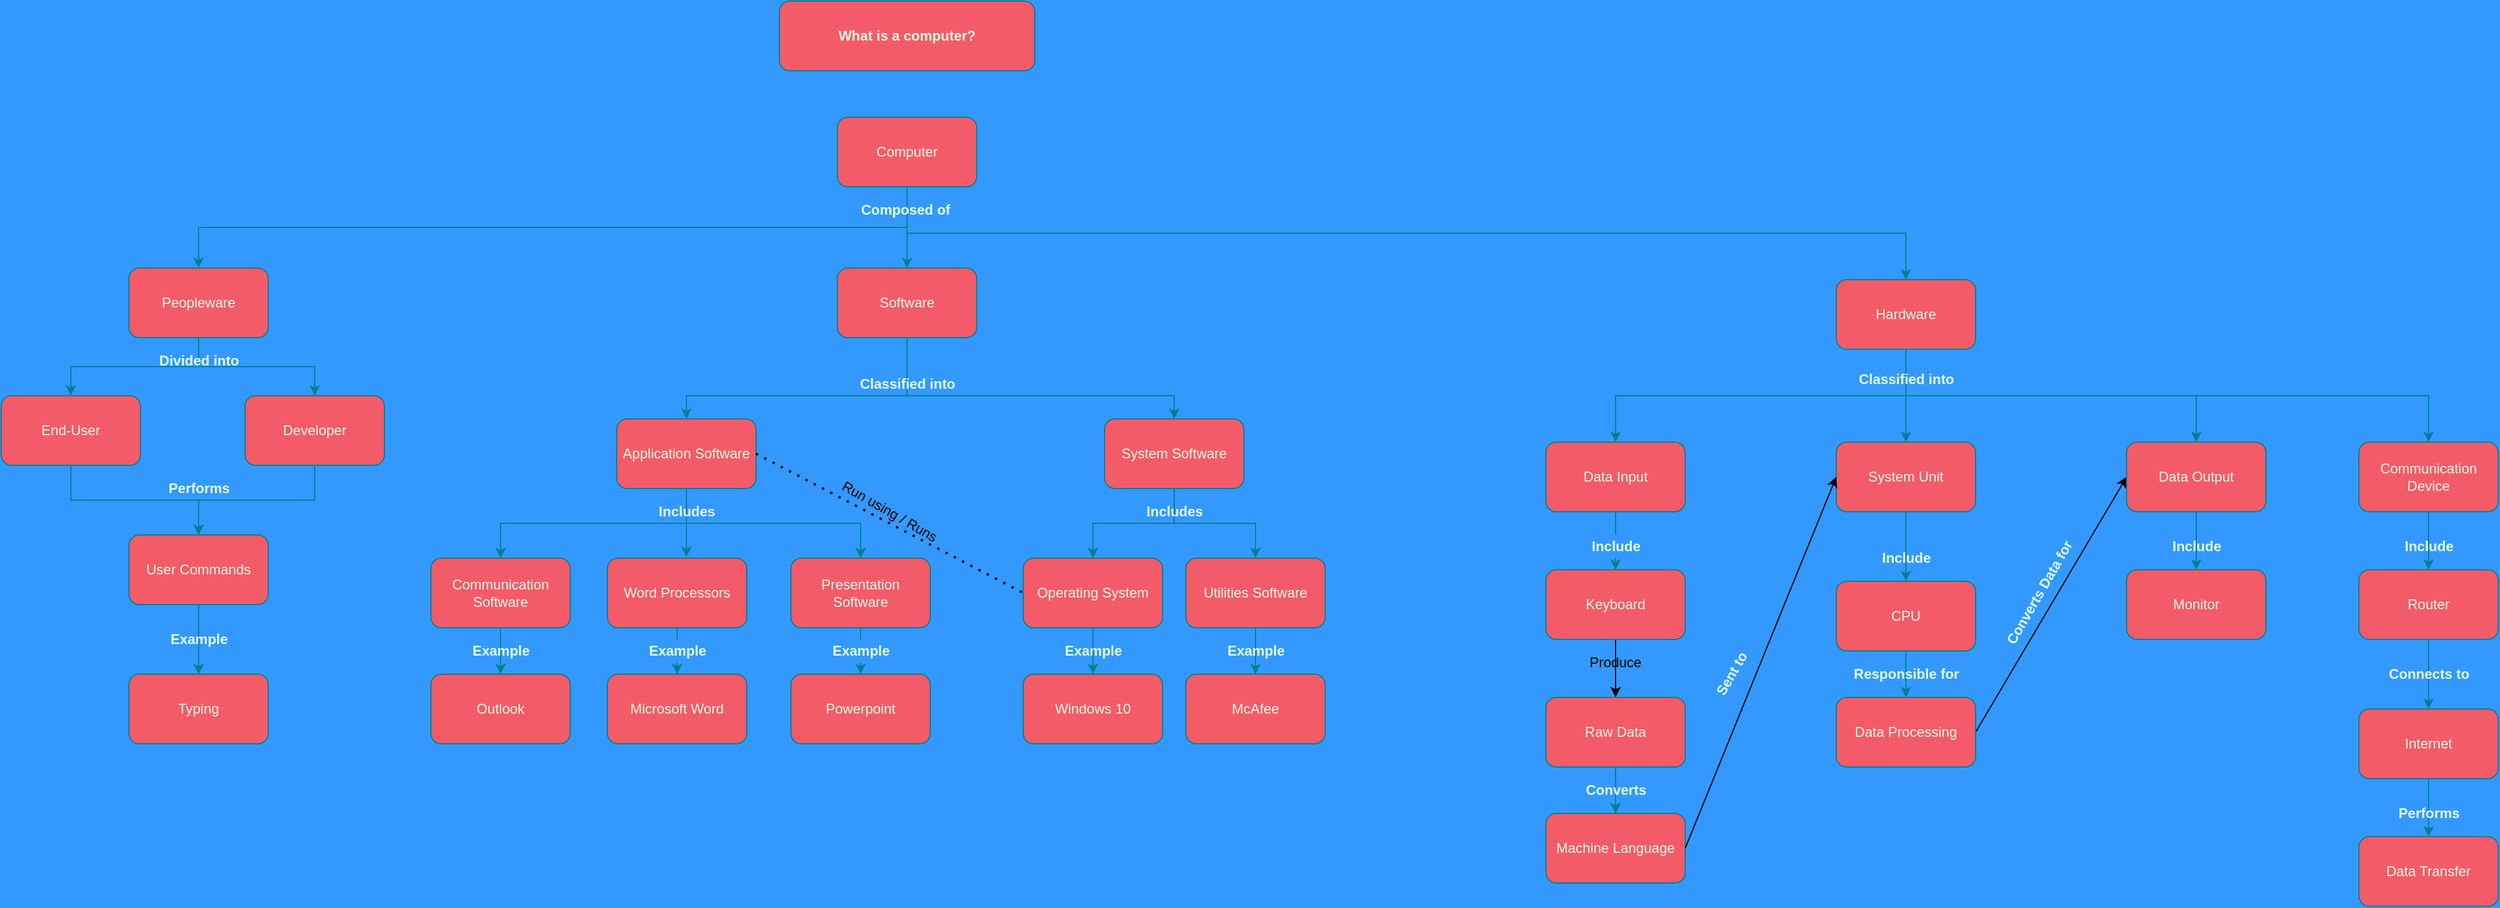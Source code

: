<mxfile version="14.9.3" type="device"><diagram id="wThh0tV-w9qDD7nnyA2w" name="Page-1"><mxGraphModel dx="2272" dy="794" grid="1" gridSize="10" guides="1" tooltips="1" connect="1" arrows="1" fold="1" page="1" pageScale="1" pageWidth="850" pageHeight="1100" background="#3399FF" math="0" shadow="0"><root><mxCell id="0"/><mxCell id="1" parent="0"/><mxCell id="Qtpx9gZCFiK8_zA6iv4I-1" value="&lt;b&gt;What is a computer?&lt;/b&gt;" style="rounded=1;whiteSpace=wrap;html=1;fillColor=#F45B69;strokeColor=#028090;fontColor=#E4FDE1;" parent="1" vertex="1"><mxGeometry x="380" y="10" width="220" height="60" as="geometry"/></mxCell><mxCell id="Qtpx9gZCFiK8_zA6iv4I-109" style="edgeStyle=orthogonalEdgeStyle;rounded=0;orthogonalLoop=1;jettySize=auto;html=1;exitX=0.5;exitY=1;exitDx=0;exitDy=0;strokeColor=#028090;fontColor=#E4FDE1;labelBackgroundColor=#114B5F;" parent="1" source="Qtpx9gZCFiK8_zA6iv4I-4" target="Qtpx9gZCFiK8_zA6iv4I-107" edge="1"><mxGeometry relative="1" as="geometry"/></mxCell><mxCell id="Qtpx9gZCFiK8_zA6iv4I-110" style="edgeStyle=orthogonalEdgeStyle;rounded=0;orthogonalLoop=1;jettySize=auto;html=1;exitX=0.5;exitY=1;exitDx=0;exitDy=0;entryX=0.5;entryY=0;entryDx=0;entryDy=0;strokeColor=#028090;fontColor=#E4FDE1;labelBackgroundColor=#114B5F;" parent="1" source="Qtpx9gZCFiK8_zA6iv4I-4" target="Qtpx9gZCFiK8_zA6iv4I-52" edge="1"><mxGeometry relative="1" as="geometry"/></mxCell><mxCell id="Qtpx9gZCFiK8_zA6iv4I-111" style="edgeStyle=orthogonalEdgeStyle;rounded=0;orthogonalLoop=1;jettySize=auto;html=1;exitX=0.5;exitY=1;exitDx=0;exitDy=0;entryX=0.5;entryY=0;entryDx=0;entryDy=0;strokeColor=#028090;fontColor=#E4FDE1;labelBackgroundColor=#114B5F;" parent="1" source="Qtpx9gZCFiK8_zA6iv4I-4" target="Qtpx9gZCFiK8_zA6iv4I-53" edge="1"><mxGeometry relative="1" as="geometry"/></mxCell><mxCell id="Qtpx9gZCFiK8_zA6iv4I-146" style="edgeStyle=orthogonalEdgeStyle;rounded=0;orthogonalLoop=1;jettySize=auto;html=1;exitX=0.5;exitY=1;exitDx=0;exitDy=0;strokeColor=#028090;fontColor=#E4FDE1;labelBackgroundColor=#114B5F;" parent="1" source="Qtpx9gZCFiK8_zA6iv4I-4" target="Qtpx9gZCFiK8_zA6iv4I-22" edge="1"><mxGeometry relative="1" as="geometry"/></mxCell><mxCell id="Qtpx9gZCFiK8_zA6iv4I-4" value="Hardware" style="rounded=1;whiteSpace=wrap;html=1;fillColor=#F45B69;strokeColor=#028090;fontColor=#E4FDE1;" parent="1" vertex="1"><mxGeometry x="1290" y="250" width="120" height="60" as="geometry"/></mxCell><mxCell id="Qtpx9gZCFiK8_zA6iv4I-13" value="Monitor" style="rounded=1;whiteSpace=wrap;html=1;fillColor=#F45B69;strokeColor=#028090;fontColor=#E4FDE1;" parent="1" vertex="1"><mxGeometry x="1540" y="500" width="120" height="60" as="geometry"/></mxCell><mxCell id="2JPIk97YgpKoVoSDRqYb-6" style="edgeStyle=orthogonalEdgeStyle;rounded=0;orthogonalLoop=1;jettySize=auto;html=1;exitX=0.5;exitY=1;exitDx=0;exitDy=0;strokeColor=#000000;" edge="1" parent="1" source="Qtpx9gZCFiK8_zA6iv4I-21" target="Qtpx9gZCFiK8_zA6iv4I-29"><mxGeometry relative="1" as="geometry"/></mxCell><mxCell id="Qtpx9gZCFiK8_zA6iv4I-21" value="Keyboard" style="rounded=1;whiteSpace=wrap;html=1;fillColor=#F45B69;strokeColor=#028090;fontColor=#E4FDE1;" parent="1" vertex="1"><mxGeometry x="1040" y="500" width="120" height="60" as="geometry"/></mxCell><mxCell id="Qtpx9gZCFiK8_zA6iv4I-148" style="edgeStyle=orthogonalEdgeStyle;rounded=0;orthogonalLoop=1;jettySize=auto;html=1;exitX=0.5;exitY=1;exitDx=0;exitDy=0;entryX=0.5;entryY=0;entryDx=0;entryDy=0;strokeColor=#028090;fontColor=#E4FDE1;labelBackgroundColor=#114B5F;" parent="1" source="Qtpx9gZCFiK8_zA6iv4I-22" target="Qtpx9gZCFiK8_zA6iv4I-147" edge="1"><mxGeometry relative="1" as="geometry"/></mxCell><mxCell id="Qtpx9gZCFiK8_zA6iv4I-22" value="Communication Device" style="rounded=1;whiteSpace=wrap;html=1;fillColor=#F45B69;strokeColor=#028090;fontColor=#E4FDE1;" parent="1" vertex="1"><mxGeometry x="1740" y="390" width="120" height="60" as="geometry"/></mxCell><mxCell id="Qtpx9gZCFiK8_zA6iv4I-81" style="edgeStyle=orthogonalEdgeStyle;rounded=0;orthogonalLoop=1;jettySize=auto;html=1;exitX=0.5;exitY=1;exitDx=0;exitDy=0;entryX=0.5;entryY=0;entryDx=0;entryDy=0;strokeColor=#028090;fontColor=#E4FDE1;labelBackgroundColor=#114B5F;" parent="1" source="Qtpx9gZCFiK8_zA6iv4I-23" target="Qtpx9gZCFiK8_zA6iv4I-24" edge="1"><mxGeometry relative="1" as="geometry"/></mxCell><mxCell id="Qtpx9gZCFiK8_zA6iv4I-88" style="edgeStyle=orthogonalEdgeStyle;rounded=0;orthogonalLoop=1;jettySize=auto;html=1;exitX=0.5;exitY=1;exitDx=0;exitDy=0;entryX=0.567;entryY=-0.017;entryDx=0;entryDy=0;entryPerimeter=0;strokeColor=#028090;fontColor=#E4FDE1;labelBackgroundColor=#114B5F;" parent="1" source="Qtpx9gZCFiK8_zA6iv4I-23" target="Qtpx9gZCFiK8_zA6iv4I-34" edge="1"><mxGeometry relative="1" as="geometry"/></mxCell><mxCell id="Qtpx9gZCFiK8_zA6iv4I-89" style="edgeStyle=orthogonalEdgeStyle;rounded=0;orthogonalLoop=1;jettySize=auto;html=1;exitX=0.5;exitY=1;exitDx=0;exitDy=0;entryX=0.5;entryY=0;entryDx=0;entryDy=0;strokeColor=#028090;fontColor=#E4FDE1;labelBackgroundColor=#114B5F;" parent="1" source="Qtpx9gZCFiK8_zA6iv4I-23" target="Qtpx9gZCFiK8_zA6iv4I-33" edge="1"><mxGeometry relative="1" as="geometry"/></mxCell><mxCell id="Qtpx9gZCFiK8_zA6iv4I-23" value="Application Software" style="rounded=1;whiteSpace=wrap;html=1;fillColor=#F45B69;strokeColor=#028090;fontColor=#E4FDE1;" parent="1" vertex="1"><mxGeometry x="240" y="370" width="120" height="60" as="geometry"/></mxCell><mxCell id="Qtpx9gZCFiK8_zA6iv4I-90" style="edgeStyle=orthogonalEdgeStyle;rounded=0;orthogonalLoop=1;jettySize=auto;html=1;exitX=0.5;exitY=1;exitDx=0;exitDy=0;entryX=0.5;entryY=0;entryDx=0;entryDy=0;strokeColor=#028090;fontColor=#E4FDE1;labelBackgroundColor=#114B5F;" parent="1" source="Qtpx9gZCFiK8_zA6iv4I-24" target="Qtpx9gZCFiK8_zA6iv4I-32" edge="1"><mxGeometry relative="1" as="geometry"/></mxCell><mxCell id="Qtpx9gZCFiK8_zA6iv4I-24" value="Communication Software" style="rounded=1;whiteSpace=wrap;html=1;fillColor=#F45B69;strokeColor=#028090;fontColor=#E4FDE1;" parent="1" vertex="1"><mxGeometry x="80" y="490" width="120" height="60" as="geometry"/></mxCell><mxCell id="Qtpx9gZCFiK8_zA6iv4I-121" style="edgeStyle=orthogonalEdgeStyle;rounded=0;orthogonalLoop=1;jettySize=auto;html=1;exitX=0.5;exitY=1;exitDx=0;exitDy=0;entryX=0.5;entryY=0;entryDx=0;entryDy=0;strokeColor=#028090;fontColor=#E4FDE1;labelBackgroundColor=#114B5F;" parent="1" source="Qtpx9gZCFiK8_zA6iv4I-29" target="Qtpx9gZCFiK8_zA6iv4I-30" edge="1"><mxGeometry relative="1" as="geometry"/></mxCell><mxCell id="Qtpx9gZCFiK8_zA6iv4I-123" value="" style="edgeStyle=orthogonalEdgeStyle;rounded=0;orthogonalLoop=1;jettySize=auto;html=1;strokeColor=#028090;fontColor=#E4FDE1;labelBackgroundColor=#114B5F;" parent="1" source="Qtpx9gZCFiK8_zA6iv4I-29" target="Qtpx9gZCFiK8_zA6iv4I-30" edge="1"><mxGeometry relative="1" as="geometry"/></mxCell><mxCell id="Qtpx9gZCFiK8_zA6iv4I-29" value="Raw Data" style="rounded=1;whiteSpace=wrap;html=1;fillColor=#F45B69;strokeColor=#028090;fontColor=#E4FDE1;" parent="1" vertex="1"><mxGeometry x="1040" y="610" width="120" height="60" as="geometry"/></mxCell><mxCell id="Qtpx9gZCFiK8_zA6iv4I-30" value="Machine Language" style="rounded=1;whiteSpace=wrap;html=1;fillColor=#F45B69;strokeColor=#028090;fontColor=#E4FDE1;" parent="1" vertex="1"><mxGeometry x="1040" y="710" width="120" height="60" as="geometry"/></mxCell><mxCell id="Qtpx9gZCFiK8_zA6iv4I-73" style="edgeStyle=orthogonalEdgeStyle;rounded=0;orthogonalLoop=1;jettySize=auto;html=1;exitX=0.5;exitY=1;exitDx=0;exitDy=0;entryX=0.5;entryY=0;entryDx=0;entryDy=0;strokeColor=#028090;fontColor=#E4FDE1;labelBackgroundColor=#114B5F;" parent="1" source="Qtpx9gZCFiK8_zA6iv4I-31" target="Qtpx9gZCFiK8_zA6iv4I-72" edge="1"><mxGeometry relative="1" as="geometry"/></mxCell><mxCell id="Qtpx9gZCFiK8_zA6iv4I-31" value="User Commands" style="rounded=1;whiteSpace=wrap;html=1;fillColor=#F45B69;strokeColor=#028090;fontColor=#E4FDE1;" parent="1" vertex="1"><mxGeometry x="-180" y="470" width="120" height="60" as="geometry"/></mxCell><mxCell id="Qtpx9gZCFiK8_zA6iv4I-32" value="Outlook" style="rounded=1;whiteSpace=wrap;html=1;fillColor=#F45B69;strokeColor=#028090;fontColor=#E4FDE1;" parent="1" vertex="1"><mxGeometry x="80" y="590" width="120" height="60" as="geometry"/></mxCell><mxCell id="Qtpx9gZCFiK8_zA6iv4I-93" style="edgeStyle=orthogonalEdgeStyle;rounded=0;orthogonalLoop=1;jettySize=auto;html=1;exitX=0.5;exitY=1;exitDx=0;exitDy=0;entryX=0.5;entryY=0;entryDx=0;entryDy=0;startArrow=none;strokeColor=#028090;fontColor=#E4FDE1;labelBackgroundColor=#114B5F;" parent="1" source="Qtpx9gZCFiK8_zA6iv4I-98" target="Qtpx9gZCFiK8_zA6iv4I-92" edge="1"><mxGeometry relative="1" as="geometry"/></mxCell><mxCell id="Qtpx9gZCFiK8_zA6iv4I-33" value="Presentation Software" style="rounded=1;whiteSpace=wrap;html=1;fillColor=#F45B69;strokeColor=#028090;fontColor=#E4FDE1;" parent="1" vertex="1"><mxGeometry x="390" y="490" width="120" height="60" as="geometry"/></mxCell><mxCell id="Qtpx9gZCFiK8_zA6iv4I-94" style="edgeStyle=orthogonalEdgeStyle;rounded=0;orthogonalLoop=1;jettySize=auto;html=1;exitX=0.5;exitY=1;exitDx=0;exitDy=0;entryX=0.5;entryY=0;entryDx=0;entryDy=0;startArrow=none;strokeColor=#028090;fontColor=#E4FDE1;labelBackgroundColor=#114B5F;" parent="1" source="Qtpx9gZCFiK8_zA6iv4I-96" target="Qtpx9gZCFiK8_zA6iv4I-91" edge="1"><mxGeometry relative="1" as="geometry"/></mxCell><mxCell id="Qtpx9gZCFiK8_zA6iv4I-34" value="Word Processors" style="rounded=1;whiteSpace=wrap;html=1;fillColor=#F45B69;strokeColor=#028090;fontColor=#E4FDE1;" parent="1" vertex="1"><mxGeometry x="232" y="490" width="120" height="60" as="geometry"/></mxCell><mxCell id="Qtpx9gZCFiK8_zA6iv4I-154" style="edgeStyle=orthogonalEdgeStyle;rounded=0;orthogonalLoop=1;jettySize=auto;html=1;exitX=0.5;exitY=1;exitDx=0;exitDy=0;entryX=0.5;entryY=0;entryDx=0;entryDy=0;strokeColor=#028090;fontColor=#E4FDE1;labelBackgroundColor=#114B5F;" parent="1" source="Qtpx9gZCFiK8_zA6iv4I-35" target="Qtpx9gZCFiK8_zA6iv4I-44" edge="1"><mxGeometry relative="1" as="geometry"/></mxCell><mxCell id="Qtpx9gZCFiK8_zA6iv4I-35" value="Internet" style="rounded=1;whiteSpace=wrap;html=1;fillColor=#F45B69;strokeColor=#028090;fontColor=#E4FDE1;" parent="1" vertex="1"><mxGeometry x="1740" y="620" width="120" height="60" as="geometry"/></mxCell><mxCell id="Qtpx9gZCFiK8_zA6iv4I-63" style="edgeStyle=orthogonalEdgeStyle;rounded=0;orthogonalLoop=1;jettySize=auto;html=1;exitX=0.5;exitY=1;exitDx=0;exitDy=0;entryX=0.5;entryY=0;entryDx=0;entryDy=0;strokeColor=#028090;fontColor=#E4FDE1;labelBackgroundColor=#114B5F;" parent="1" source="Qtpx9gZCFiK8_zA6iv4I-37" target="Qtpx9gZCFiK8_zA6iv4I-41" edge="1"><mxGeometry relative="1" as="geometry"/></mxCell><mxCell id="Qtpx9gZCFiK8_zA6iv4I-65" style="edgeStyle=orthogonalEdgeStyle;rounded=0;orthogonalLoop=1;jettySize=auto;html=1;exitX=0.5;exitY=1;exitDx=0;exitDy=0;strokeColor=#028090;fontColor=#E4FDE1;labelBackgroundColor=#114B5F;" parent="1" source="Qtpx9gZCFiK8_zA6iv4I-37" target="Qtpx9gZCFiK8_zA6iv4I-64" edge="1"><mxGeometry relative="1" as="geometry"/></mxCell><mxCell id="Qtpx9gZCFiK8_zA6iv4I-37" value="Peopleware" style="rounded=1;whiteSpace=wrap;html=1;fillColor=#F45B69;strokeColor=#028090;fontColor=#E4FDE1;" parent="1" vertex="1"><mxGeometry x="-180" y="240" width="120" height="60" as="geometry"/></mxCell><mxCell id="Qtpx9gZCFiK8_zA6iv4I-76" style="edgeStyle=orthogonalEdgeStyle;rounded=0;orthogonalLoop=1;jettySize=auto;html=1;exitX=0.5;exitY=1;exitDx=0;exitDy=0;strokeColor=#028090;fontColor=#E4FDE1;labelBackgroundColor=#114B5F;" parent="1" source="Qtpx9gZCFiK8_zA6iv4I-39" target="Qtpx9gZCFiK8_zA6iv4I-71" edge="1"><mxGeometry relative="1" as="geometry"><Array as="points"><mxPoint x="490" y="350"/><mxPoint x="720" y="350"/></Array></mxGeometry></mxCell><mxCell id="Qtpx9gZCFiK8_zA6iv4I-87" style="edgeStyle=orthogonalEdgeStyle;rounded=0;orthogonalLoop=1;jettySize=auto;html=1;exitX=0.5;exitY=1;exitDx=0;exitDy=0;strokeColor=#028090;fontColor=#E4FDE1;labelBackgroundColor=#114B5F;" parent="1" source="Qtpx9gZCFiK8_zA6iv4I-39" target="Qtpx9gZCFiK8_zA6iv4I-23" edge="1"><mxGeometry relative="1" as="geometry"><Array as="points"><mxPoint x="490" y="350"/><mxPoint x="300" y="350"/></Array></mxGeometry></mxCell><mxCell id="Qtpx9gZCFiK8_zA6iv4I-39" value="Software" style="rounded=1;whiteSpace=wrap;html=1;fillColor=#F45B69;strokeColor=#028090;fontColor=#E4FDE1;" parent="1" vertex="1"><mxGeometry x="430" y="240" width="120" height="60" as="geometry"/></mxCell><mxCell id="Qtpx9gZCFiK8_zA6iv4I-101" style="edgeStyle=orthogonalEdgeStyle;rounded=0;orthogonalLoop=1;jettySize=auto;html=1;exitX=0.5;exitY=1;exitDx=0;exitDy=0;entryX=0.5;entryY=0;entryDx=0;entryDy=0;strokeColor=#028090;fontColor=#E4FDE1;labelBackgroundColor=#114B5F;" parent="1" source="Qtpx9gZCFiK8_zA6iv4I-40" target="Qtpx9gZCFiK8_zA6iv4I-100" edge="1"><mxGeometry relative="1" as="geometry"/></mxCell><mxCell id="Qtpx9gZCFiK8_zA6iv4I-40" value="Operating System" style="rounded=1;whiteSpace=wrap;html=1;fillColor=#F45B69;strokeColor=#028090;fontColor=#E4FDE1;" parent="1" vertex="1"><mxGeometry x="590" y="490" width="120" height="60" as="geometry"/></mxCell><mxCell id="Qtpx9gZCFiK8_zA6iv4I-69" style="edgeStyle=orthogonalEdgeStyle;rounded=0;orthogonalLoop=1;jettySize=auto;html=1;exitX=0.5;exitY=1;exitDx=0;exitDy=0;entryX=0.5;entryY=0;entryDx=0;entryDy=0;strokeColor=#028090;fontColor=#E4FDE1;labelBackgroundColor=#114B5F;" parent="1" source="Qtpx9gZCFiK8_zA6iv4I-41" target="Qtpx9gZCFiK8_zA6iv4I-31" edge="1"><mxGeometry relative="1" as="geometry"/></mxCell><mxCell id="Qtpx9gZCFiK8_zA6iv4I-41" value="End-User" style="rounded=1;whiteSpace=wrap;html=1;fillColor=#F45B69;strokeColor=#028090;fontColor=#E4FDE1;" parent="1" vertex="1"><mxGeometry x="-290" y="350" width="120" height="60" as="geometry"/></mxCell><mxCell id="Qtpx9gZCFiK8_zA6iv4I-44" value="Data Transfer" style="rounded=1;whiteSpace=wrap;html=1;fillColor=#F45B69;strokeColor=#028090;fontColor=#E4FDE1;" parent="1" vertex="1"><mxGeometry x="1740" y="730" width="120" height="60" as="geometry"/></mxCell><mxCell id="2JPIk97YgpKoVoSDRqYb-9" style="rounded=0;orthogonalLoop=1;jettySize=auto;html=1;exitX=1;exitY=0.5;exitDx=0;exitDy=0;entryX=0;entryY=0.5;entryDx=0;entryDy=0;strokeColor=#000000;" edge="1" parent="1" source="Qtpx9gZCFiK8_zA6iv4I-45" target="Qtpx9gZCFiK8_zA6iv4I-53"><mxGeometry relative="1" as="geometry"/></mxCell><mxCell id="Qtpx9gZCFiK8_zA6iv4I-45" value="Data Processing" style="rounded=1;whiteSpace=wrap;html=1;fillColor=#F45B69;strokeColor=#028090;fontColor=#E4FDE1;" parent="1" vertex="1"><mxGeometry x="1290" y="610" width="120" height="60" as="geometry"/></mxCell><mxCell id="Qtpx9gZCFiK8_zA6iv4I-56" style="edgeStyle=orthogonalEdgeStyle;rounded=0;orthogonalLoop=1;jettySize=auto;html=1;exitX=0.5;exitY=1;exitDx=0;exitDy=0;entryX=0.5;entryY=0;entryDx=0;entryDy=0;strokeColor=#028090;fontColor=#E4FDE1;labelBackgroundColor=#114B5F;" parent="1" source="Qtpx9gZCFiK8_zA6iv4I-51" target="Qtpx9gZCFiK8_zA6iv4I-37" edge="1"><mxGeometry relative="1" as="geometry"/></mxCell><mxCell id="Qtpx9gZCFiK8_zA6iv4I-59" style="edgeStyle=orthogonalEdgeStyle;rounded=0;orthogonalLoop=1;jettySize=auto;html=1;exitX=0.5;exitY=1;exitDx=0;exitDy=0;entryX=0.5;entryY=0;entryDx=0;entryDy=0;strokeColor=#028090;fontColor=#E4FDE1;labelBackgroundColor=#114B5F;" parent="1" source="Qtpx9gZCFiK8_zA6iv4I-51" target="Qtpx9gZCFiK8_zA6iv4I-39" edge="1"><mxGeometry relative="1" as="geometry"/></mxCell><mxCell id="Qtpx9gZCFiK8_zA6iv4I-60" style="edgeStyle=orthogonalEdgeStyle;rounded=0;orthogonalLoop=1;jettySize=auto;html=1;exitX=0.5;exitY=1;exitDx=0;exitDy=0;strokeColor=#028090;fontColor=#E4FDE1;labelBackgroundColor=#114B5F;" parent="1" source="Qtpx9gZCFiK8_zA6iv4I-51" target="Qtpx9gZCFiK8_zA6iv4I-4" edge="1"><mxGeometry relative="1" as="geometry"><Array as="points"><mxPoint x="490" y="210"/><mxPoint x="1350" y="210"/></Array></mxGeometry></mxCell><mxCell id="Qtpx9gZCFiK8_zA6iv4I-51" value="Computer" style="rounded=1;whiteSpace=wrap;html=1;fillColor=#F45B69;strokeColor=#028090;fontColor=#E4FDE1;" parent="1" vertex="1"><mxGeometry x="430" y="110" width="120" height="60" as="geometry"/></mxCell><mxCell id="Qtpx9gZCFiK8_zA6iv4I-116" style="edgeStyle=orthogonalEdgeStyle;rounded=0;orthogonalLoop=1;jettySize=auto;html=1;exitX=0.5;exitY=1;exitDx=0;exitDy=0;entryX=0.5;entryY=0;entryDx=0;entryDy=0;startArrow=none;strokeColor=#028090;fontColor=#E4FDE1;labelBackgroundColor=#114B5F;" parent="1" source="Qtpx9gZCFiK8_zA6iv4I-127" target="Qtpx9gZCFiK8_zA6iv4I-21" edge="1"><mxGeometry relative="1" as="geometry"/></mxCell><mxCell id="Qtpx9gZCFiK8_zA6iv4I-52" value="Data Input" style="rounded=1;whiteSpace=wrap;html=1;fillColor=#F45B69;strokeColor=#028090;fontColor=#E4FDE1;" parent="1" vertex="1"><mxGeometry x="1040" y="390" width="120" height="60" as="geometry"/></mxCell><mxCell id="Qtpx9gZCFiK8_zA6iv4I-117" style="edgeStyle=orthogonalEdgeStyle;rounded=0;orthogonalLoop=1;jettySize=auto;html=1;exitX=0.5;exitY=1;exitDx=0;exitDy=0;entryX=0.5;entryY=0;entryDx=0;entryDy=0;strokeColor=#028090;fontColor=#E4FDE1;labelBackgroundColor=#114B5F;" parent="1" source="Qtpx9gZCFiK8_zA6iv4I-53" target="Qtpx9gZCFiK8_zA6iv4I-13" edge="1"><mxGeometry relative="1" as="geometry"/></mxCell><mxCell id="Qtpx9gZCFiK8_zA6iv4I-53" value="Data Output" style="rounded=1;whiteSpace=wrap;html=1;fillColor=#F45B69;strokeColor=#028090;fontColor=#E4FDE1;" parent="1" vertex="1"><mxGeometry x="1540" y="390" width="120" height="60" as="geometry"/></mxCell><mxCell id="Qtpx9gZCFiK8_zA6iv4I-61" value="&lt;b&gt;Composed of&amp;nbsp;&lt;/b&gt;" style="text;html=1;align=center;verticalAlign=middle;resizable=0;points=[];autosize=1;strokeColor=none;fontColor=#E4FDE1;" parent="1" vertex="1"><mxGeometry x="440" y="180" width="100" height="20" as="geometry"/></mxCell><mxCell id="Qtpx9gZCFiK8_zA6iv4I-68" style="edgeStyle=orthogonalEdgeStyle;rounded=0;orthogonalLoop=1;jettySize=auto;html=1;exitX=0.5;exitY=1;exitDx=0;exitDy=0;entryX=0.5;entryY=0;entryDx=0;entryDy=0;strokeColor=#028090;fontColor=#E4FDE1;labelBackgroundColor=#114B5F;" parent="1" source="Qtpx9gZCFiK8_zA6iv4I-64" target="Qtpx9gZCFiK8_zA6iv4I-31" edge="1"><mxGeometry relative="1" as="geometry"/></mxCell><mxCell id="Qtpx9gZCFiK8_zA6iv4I-64" value="Developer" style="rounded=1;whiteSpace=wrap;html=1;fillColor=#F45B69;strokeColor=#028090;fontColor=#E4FDE1;" parent="1" vertex="1"><mxGeometry x="-80" y="350" width="120" height="60" as="geometry"/></mxCell><mxCell id="Qtpx9gZCFiK8_zA6iv4I-66" value="&lt;b&gt;Divided into&lt;/b&gt;" style="text;html=1;align=center;verticalAlign=middle;resizable=0;points=[];autosize=1;strokeColor=none;fontColor=#E4FDE1;" parent="1" vertex="1"><mxGeometry x="-160" y="310" width="80" height="20" as="geometry"/></mxCell><mxCell id="Qtpx9gZCFiK8_zA6iv4I-70" value="&lt;b&gt;Performs&lt;/b&gt;" style="text;html=1;align=center;verticalAlign=middle;resizable=0;points=[];autosize=1;strokeColor=none;fontColor=#E4FDE1;" parent="1" vertex="1"><mxGeometry x="-155" y="420" width="70" height="20" as="geometry"/></mxCell><mxCell id="Qtpx9gZCFiK8_zA6iv4I-78" value="" style="edgeStyle=orthogonalEdgeStyle;rounded=0;orthogonalLoop=1;jettySize=auto;html=1;strokeColor=#028090;fontColor=#E4FDE1;labelBackgroundColor=#114B5F;" parent="1" source="Qtpx9gZCFiK8_zA6iv4I-71" target="Qtpx9gZCFiK8_zA6iv4I-40" edge="1"><mxGeometry relative="1" as="geometry"/></mxCell><mxCell id="Qtpx9gZCFiK8_zA6iv4I-84" style="edgeStyle=orthogonalEdgeStyle;rounded=0;orthogonalLoop=1;jettySize=auto;html=1;exitX=0.5;exitY=1;exitDx=0;exitDy=0;entryX=0.5;entryY=0;entryDx=0;entryDy=0;strokeColor=#028090;fontColor=#E4FDE1;labelBackgroundColor=#114B5F;" parent="1" source="Qtpx9gZCFiK8_zA6iv4I-71" target="Qtpx9gZCFiK8_zA6iv4I-83" edge="1"><mxGeometry relative="1" as="geometry"/></mxCell><mxCell id="Qtpx9gZCFiK8_zA6iv4I-71" value="System Software" style="rounded=1;whiteSpace=wrap;html=1;fillColor=#F45B69;strokeColor=#028090;fontColor=#E4FDE1;" parent="1" vertex="1"><mxGeometry x="660" y="370" width="120" height="60" as="geometry"/></mxCell><mxCell id="Qtpx9gZCFiK8_zA6iv4I-72" value="Typing" style="rounded=1;whiteSpace=wrap;html=1;fillColor=#F45B69;strokeColor=#028090;fontColor=#E4FDE1;" parent="1" vertex="1"><mxGeometry x="-180" y="590" width="120" height="60" as="geometry"/></mxCell><mxCell id="Qtpx9gZCFiK8_zA6iv4I-74" value="&lt;b&gt;Example&lt;/b&gt;" style="text;html=1;align=center;verticalAlign=middle;resizable=0;points=[];autosize=1;strokeColor=none;fontColor=#E4FDE1;" parent="1" vertex="1"><mxGeometry x="-150" y="550" width="60" height="20" as="geometry"/></mxCell><mxCell id="Qtpx9gZCFiK8_zA6iv4I-77" value="&lt;b&gt;Classified into&lt;/b&gt;" style="text;html=1;align=center;verticalAlign=middle;resizable=0;points=[];autosize=1;strokeColor=none;fontColor=#E4FDE1;" parent="1" vertex="1"><mxGeometry x="440" y="330" width="100" height="20" as="geometry"/></mxCell><mxCell id="Qtpx9gZCFiK8_zA6iv4I-79" value="&lt;b&gt;Includes&lt;/b&gt;" style="text;html=1;align=center;verticalAlign=middle;resizable=0;points=[];autosize=1;strokeColor=none;fontColor=#E4FDE1;" parent="1" vertex="1"><mxGeometry x="690" y="440" width="60" height="20" as="geometry"/></mxCell><mxCell id="Qtpx9gZCFiK8_zA6iv4I-82" value="&lt;b&gt;Includes&lt;/b&gt;" style="text;html=1;align=center;verticalAlign=middle;resizable=0;points=[];autosize=1;strokeColor=none;fontColor=#E4FDE1;" parent="1" vertex="1"><mxGeometry x="270" y="440" width="60" height="20" as="geometry"/></mxCell><mxCell id="Qtpx9gZCFiK8_zA6iv4I-105" style="edgeStyle=orthogonalEdgeStyle;rounded=0;orthogonalLoop=1;jettySize=auto;html=1;exitX=0.5;exitY=1;exitDx=0;exitDy=0;entryX=0.5;entryY=0;entryDx=0;entryDy=0;strokeColor=#028090;fontColor=#E4FDE1;labelBackgroundColor=#114B5F;" parent="1" source="Qtpx9gZCFiK8_zA6iv4I-83" target="Qtpx9gZCFiK8_zA6iv4I-103" edge="1"><mxGeometry relative="1" as="geometry"/></mxCell><mxCell id="Qtpx9gZCFiK8_zA6iv4I-83" value="Utilities Software" style="rounded=1;whiteSpace=wrap;html=1;fillColor=#F45B69;strokeColor=#028090;fontColor=#E4FDE1;" parent="1" vertex="1"><mxGeometry x="730" y="490" width="120" height="60" as="geometry"/></mxCell><mxCell id="Qtpx9gZCFiK8_zA6iv4I-91" value="Microsoft Word" style="rounded=1;whiteSpace=wrap;html=1;fillColor=#F45B69;strokeColor=#028090;fontColor=#E4FDE1;" parent="1" vertex="1"><mxGeometry x="232" y="590" width="120" height="60" as="geometry"/></mxCell><mxCell id="Qtpx9gZCFiK8_zA6iv4I-92" value="Powerpoint" style="rounded=1;whiteSpace=wrap;html=1;fillColor=#F45B69;strokeColor=#028090;fontColor=#E4FDE1;" parent="1" vertex="1"><mxGeometry x="390" y="590" width="120" height="60" as="geometry"/></mxCell><mxCell id="Qtpx9gZCFiK8_zA6iv4I-95" value="&lt;b&gt;Example&lt;/b&gt;" style="text;html=1;align=center;verticalAlign=middle;resizable=0;points=[];autosize=1;strokeColor=none;fontColor=#E4FDE1;" parent="1" vertex="1"><mxGeometry x="110" y="560" width="60" height="20" as="geometry"/></mxCell><mxCell id="Qtpx9gZCFiK8_zA6iv4I-96" value="&lt;b&gt;Example&lt;/b&gt;" style="text;html=1;align=center;verticalAlign=middle;resizable=0;points=[];autosize=1;strokeColor=none;fontColor=#E4FDE1;" parent="1" vertex="1"><mxGeometry x="262" y="560" width="60" height="20" as="geometry"/></mxCell><mxCell id="Qtpx9gZCFiK8_zA6iv4I-97" value="" style="edgeStyle=orthogonalEdgeStyle;rounded=0;orthogonalLoop=1;jettySize=auto;html=1;exitX=0.5;exitY=1;exitDx=0;exitDy=0;entryX=0.5;entryY=0;entryDx=0;entryDy=0;endArrow=none;strokeColor=#028090;fontColor=#E4FDE1;labelBackgroundColor=#114B5F;" parent="1" source="Qtpx9gZCFiK8_zA6iv4I-34" target="Qtpx9gZCFiK8_zA6iv4I-96" edge="1"><mxGeometry relative="1" as="geometry"><mxPoint x="292" y="550" as="sourcePoint"/><mxPoint x="292" y="590" as="targetPoint"/></mxGeometry></mxCell><mxCell id="Qtpx9gZCFiK8_zA6iv4I-98" value="&lt;b&gt;Example&lt;/b&gt;" style="text;html=1;align=center;verticalAlign=middle;resizable=0;points=[];autosize=1;strokeColor=none;fontColor=#E4FDE1;" parent="1" vertex="1"><mxGeometry x="420" y="560" width="60" height="20" as="geometry"/></mxCell><mxCell id="Qtpx9gZCFiK8_zA6iv4I-99" value="" style="edgeStyle=orthogonalEdgeStyle;rounded=0;orthogonalLoop=1;jettySize=auto;html=1;exitX=0.5;exitY=1;exitDx=0;exitDy=0;entryX=0.5;entryY=0;entryDx=0;entryDy=0;endArrow=none;strokeColor=#028090;fontColor=#E4FDE1;labelBackgroundColor=#114B5F;" parent="1" source="Qtpx9gZCFiK8_zA6iv4I-33" target="Qtpx9gZCFiK8_zA6iv4I-98" edge="1"><mxGeometry relative="1" as="geometry"><mxPoint x="450" y="550" as="sourcePoint"/><mxPoint x="450" y="590" as="targetPoint"/></mxGeometry></mxCell><mxCell id="Qtpx9gZCFiK8_zA6iv4I-100" value="Windows 10" style="rounded=1;whiteSpace=wrap;html=1;fillColor=#F45B69;strokeColor=#028090;fontColor=#E4FDE1;" parent="1" vertex="1"><mxGeometry x="590" y="590" width="120" height="60" as="geometry"/></mxCell><mxCell id="Qtpx9gZCFiK8_zA6iv4I-102" value="&lt;b&gt;Example&lt;/b&gt;" style="text;html=1;align=center;verticalAlign=middle;resizable=0;points=[];autosize=1;strokeColor=none;fontColor=#E4FDE1;" parent="1" vertex="1"><mxGeometry x="620" y="560" width="60" height="20" as="geometry"/></mxCell><mxCell id="Qtpx9gZCFiK8_zA6iv4I-103" value="McAfee" style="rounded=1;whiteSpace=wrap;html=1;fillColor=#F45B69;strokeColor=#028090;fontColor=#E4FDE1;" parent="1" vertex="1"><mxGeometry x="730" y="590" width="120" height="60" as="geometry"/></mxCell><mxCell id="Qtpx9gZCFiK8_zA6iv4I-106" value="&lt;b&gt;Example&lt;/b&gt;" style="text;html=1;align=center;verticalAlign=middle;resizable=0;points=[];autosize=1;strokeColor=none;fontColor=#E4FDE1;" parent="1" vertex="1"><mxGeometry x="760" y="560" width="60" height="20" as="geometry"/></mxCell><mxCell id="Qtpx9gZCFiK8_zA6iv4I-113" style="edgeStyle=orthogonalEdgeStyle;rounded=0;orthogonalLoop=1;jettySize=auto;html=1;exitX=0.5;exitY=1;exitDx=0;exitDy=0;entryX=0.5;entryY=0;entryDx=0;entryDy=0;strokeColor=#028090;fontColor=#E4FDE1;labelBackgroundColor=#114B5F;" parent="1" source="Qtpx9gZCFiK8_zA6iv4I-107" target="Qtpx9gZCFiK8_zA6iv4I-112" edge="1"><mxGeometry relative="1" as="geometry"/></mxCell><mxCell id="Qtpx9gZCFiK8_zA6iv4I-107" value="System Unit" style="rounded=1;whiteSpace=wrap;html=1;fillColor=#F45B69;strokeColor=#028090;fontColor=#E4FDE1;" parent="1" vertex="1"><mxGeometry x="1290" y="390" width="120" height="60" as="geometry"/></mxCell><mxCell id="Qtpx9gZCFiK8_zA6iv4I-118" style="edgeStyle=orthogonalEdgeStyle;rounded=0;orthogonalLoop=1;jettySize=auto;html=1;exitX=0.5;exitY=1;exitDx=0;exitDy=0;entryX=0.5;entryY=0;entryDx=0;entryDy=0;strokeColor=#028090;fontColor=#E4FDE1;labelBackgroundColor=#114B5F;" parent="1" source="Qtpx9gZCFiK8_zA6iv4I-112" target="Qtpx9gZCFiK8_zA6iv4I-45" edge="1"><mxGeometry relative="1" as="geometry"/></mxCell><mxCell id="Qtpx9gZCFiK8_zA6iv4I-112" value="CPU" style="rounded=1;whiteSpace=wrap;html=1;fillColor=#F45B69;strokeColor=#028090;fontColor=#E4FDE1;" parent="1" vertex="1"><mxGeometry x="1290" y="510" width="120" height="60" as="geometry"/></mxCell><mxCell id="Qtpx9gZCFiK8_zA6iv4I-115" value="&lt;b&gt;Classified into&lt;/b&gt;" style="text;html=1;align=center;verticalAlign=middle;resizable=0;points=[];autosize=1;strokeColor=none;fontColor=#E4FDE1;" parent="1" vertex="1"><mxGeometry x="1300" y="326" width="100" height="20" as="geometry"/></mxCell><mxCell id="Qtpx9gZCFiK8_zA6iv4I-119" value="&lt;b&gt;Include&lt;/b&gt;" style="text;html=1;align=center;verticalAlign=middle;resizable=0;points=[];autosize=1;strokeColor=none;fontColor=#E4FDE1;" parent="1" vertex="1"><mxGeometry x="1320" y="480" width="60" height="20" as="geometry"/></mxCell><mxCell id="Qtpx9gZCFiK8_zA6iv4I-125" value="&lt;b&gt;Converts&lt;/b&gt;" style="text;html=1;align=center;verticalAlign=middle;resizable=0;points=[];autosize=1;strokeColor=none;fontColor=#E4FDE1;" parent="1" vertex="1"><mxGeometry x="1065" y="680" width="70" height="20" as="geometry"/></mxCell><mxCell id="Qtpx9gZCFiK8_zA6iv4I-126" value="&lt;b&gt;Responsible for&lt;/b&gt;" style="text;html=1;align=center;verticalAlign=middle;resizable=0;points=[];autosize=1;strokeColor=none;fontColor=#E4FDE1;" parent="1" vertex="1"><mxGeometry x="1295" y="580" width="110" height="20" as="geometry"/></mxCell><mxCell id="Qtpx9gZCFiK8_zA6iv4I-127" value="&lt;b&gt;Include&lt;/b&gt;" style="text;html=1;align=center;verticalAlign=middle;resizable=0;points=[];autosize=1;strokeColor=none;fontColor=#E4FDE1;" parent="1" vertex="1"><mxGeometry x="1070" y="470" width="60" height="20" as="geometry"/></mxCell><mxCell id="Qtpx9gZCFiK8_zA6iv4I-128" value="" style="edgeStyle=orthogonalEdgeStyle;rounded=0;orthogonalLoop=1;jettySize=auto;html=1;exitX=0.5;exitY=1;exitDx=0;exitDy=0;entryX=0.5;entryY=0;entryDx=0;entryDy=0;endArrow=none;strokeColor=#028090;fontColor=#E4FDE1;labelBackgroundColor=#114B5F;" parent="1" source="Qtpx9gZCFiK8_zA6iv4I-52" target="Qtpx9gZCFiK8_zA6iv4I-127" edge="1"><mxGeometry relative="1" as="geometry"><mxPoint x="1100" y="440" as="sourcePoint"/><mxPoint x="1100" y="500" as="targetPoint"/></mxGeometry></mxCell><mxCell id="Qtpx9gZCFiK8_zA6iv4I-129" value="&lt;b&gt;Include&lt;/b&gt;" style="text;html=1;align=center;verticalAlign=middle;resizable=0;points=[];autosize=1;strokeColor=none;fontColor=#E4FDE1;" parent="1" vertex="1"><mxGeometry x="1570" y="470" width="60" height="20" as="geometry"/></mxCell><mxCell id="Qtpx9gZCFiK8_zA6iv4I-141" value="&lt;b&gt;Sent to&lt;/b&gt;" style="text;html=1;align=center;verticalAlign=middle;resizable=0;points=[];autosize=1;strokeColor=none;fontColor=#E4FDE1;rotation=-60;" parent="1" vertex="1"><mxGeometry x="1170" y="580" width="60" height="20" as="geometry"/></mxCell><mxCell id="Qtpx9gZCFiK8_zA6iv4I-156" style="edgeStyle=orthogonalEdgeStyle;rounded=0;orthogonalLoop=1;jettySize=auto;html=1;exitX=0.5;exitY=1;exitDx=0;exitDy=0;entryX=0.5;entryY=0;entryDx=0;entryDy=0;strokeColor=#028090;fontColor=#E4FDE1;labelBackgroundColor=#114B5F;" parent="1" source="Qtpx9gZCFiK8_zA6iv4I-147" target="Qtpx9gZCFiK8_zA6iv4I-35" edge="1"><mxGeometry relative="1" as="geometry"/></mxCell><mxCell id="Qtpx9gZCFiK8_zA6iv4I-147" value="Router" style="rounded=1;whiteSpace=wrap;html=1;fillColor=#F45B69;strokeColor=#028090;fontColor=#E4FDE1;" parent="1" vertex="1"><mxGeometry x="1740" y="500" width="120" height="60" as="geometry"/></mxCell><mxCell id="Qtpx9gZCFiK8_zA6iv4I-149" value="&lt;b&gt;Include&lt;/b&gt;" style="text;html=1;align=center;verticalAlign=middle;resizable=0;points=[];autosize=1;strokeColor=none;fontColor=#E4FDE1;" parent="1" vertex="1"><mxGeometry x="1770" y="470" width="60" height="20" as="geometry"/></mxCell><mxCell id="Qtpx9gZCFiK8_zA6iv4I-155" value="Connects to" style="text;html=1;align=center;verticalAlign=middle;resizable=0;points=[];autosize=1;strokeColor=none;fontStyle=1;fontColor=#E4FDE1;" parent="1" vertex="1"><mxGeometry x="1760" y="580" width="80" height="20" as="geometry"/></mxCell><mxCell id="Qtpx9gZCFiK8_zA6iv4I-157" value="Performs" style="text;html=1;align=center;verticalAlign=middle;resizable=0;points=[];autosize=1;strokeColor=none;fontStyle=1;fontColor=#E4FDE1;" parent="1" vertex="1"><mxGeometry x="1765" y="700" width="70" height="20" as="geometry"/></mxCell><mxCell id="2JPIk97YgpKoVoSDRqYb-2" value="Run using / Runs" style="text;html=1;strokeColor=none;fillColor=none;align=center;verticalAlign=middle;whiteSpace=wrap;rounded=0;rotation=30;" vertex="1" parent="1"><mxGeometry x="390" y="420" width="170" height="60" as="geometry"/></mxCell><mxCell id="2JPIk97YgpKoVoSDRqYb-4" value="" style="endArrow=none;dashed=1;html=1;dashPattern=1 3;strokeWidth=2;exitX=1;exitY=0.5;exitDx=0;exitDy=0;entryX=0;entryY=0.5;entryDx=0;entryDy=0;" edge="1" parent="1" source="Qtpx9gZCFiK8_zA6iv4I-23" target="Qtpx9gZCFiK8_zA6iv4I-40"><mxGeometry width="50" height="50" relative="1" as="geometry"><mxPoint x="520" y="670" as="sourcePoint"/><mxPoint x="570" y="620" as="targetPoint"/></mxGeometry></mxCell><mxCell id="2JPIk97YgpKoVoSDRqYb-7" value="Produce" style="text;html=1;strokeColor=none;fillColor=none;align=center;verticalAlign=middle;whiteSpace=wrap;rounded=0;" vertex="1" parent="1"><mxGeometry x="1080" y="570" width="40" height="20" as="geometry"/></mxCell><mxCell id="2JPIk97YgpKoVoSDRqYb-8" value="" style="endArrow=classic;html=1;strokeColor=#000000;exitX=1;exitY=0.5;exitDx=0;exitDy=0;entryX=0;entryY=0.5;entryDx=0;entryDy=0;" edge="1" parent="1" source="Qtpx9gZCFiK8_zA6iv4I-30" target="Qtpx9gZCFiK8_zA6iv4I-107"><mxGeometry width="50" height="50" relative="1" as="geometry"><mxPoint x="1200" y="670" as="sourcePoint"/><mxPoint x="1250" y="620" as="targetPoint"/></mxGeometry></mxCell><mxCell id="2JPIk97YgpKoVoSDRqYb-11" value="&lt;b&gt;Converts Data for&lt;/b&gt;" style="text;html=1;align=center;verticalAlign=middle;resizable=0;points=[];autosize=1;strokeColor=none;fontColor=#E4FDE1;rotation=-60;" vertex="1" parent="1"><mxGeometry x="1405" y="510" width="120" height="20" as="geometry"/></mxCell></root></mxGraphModel></diagram></mxfile>